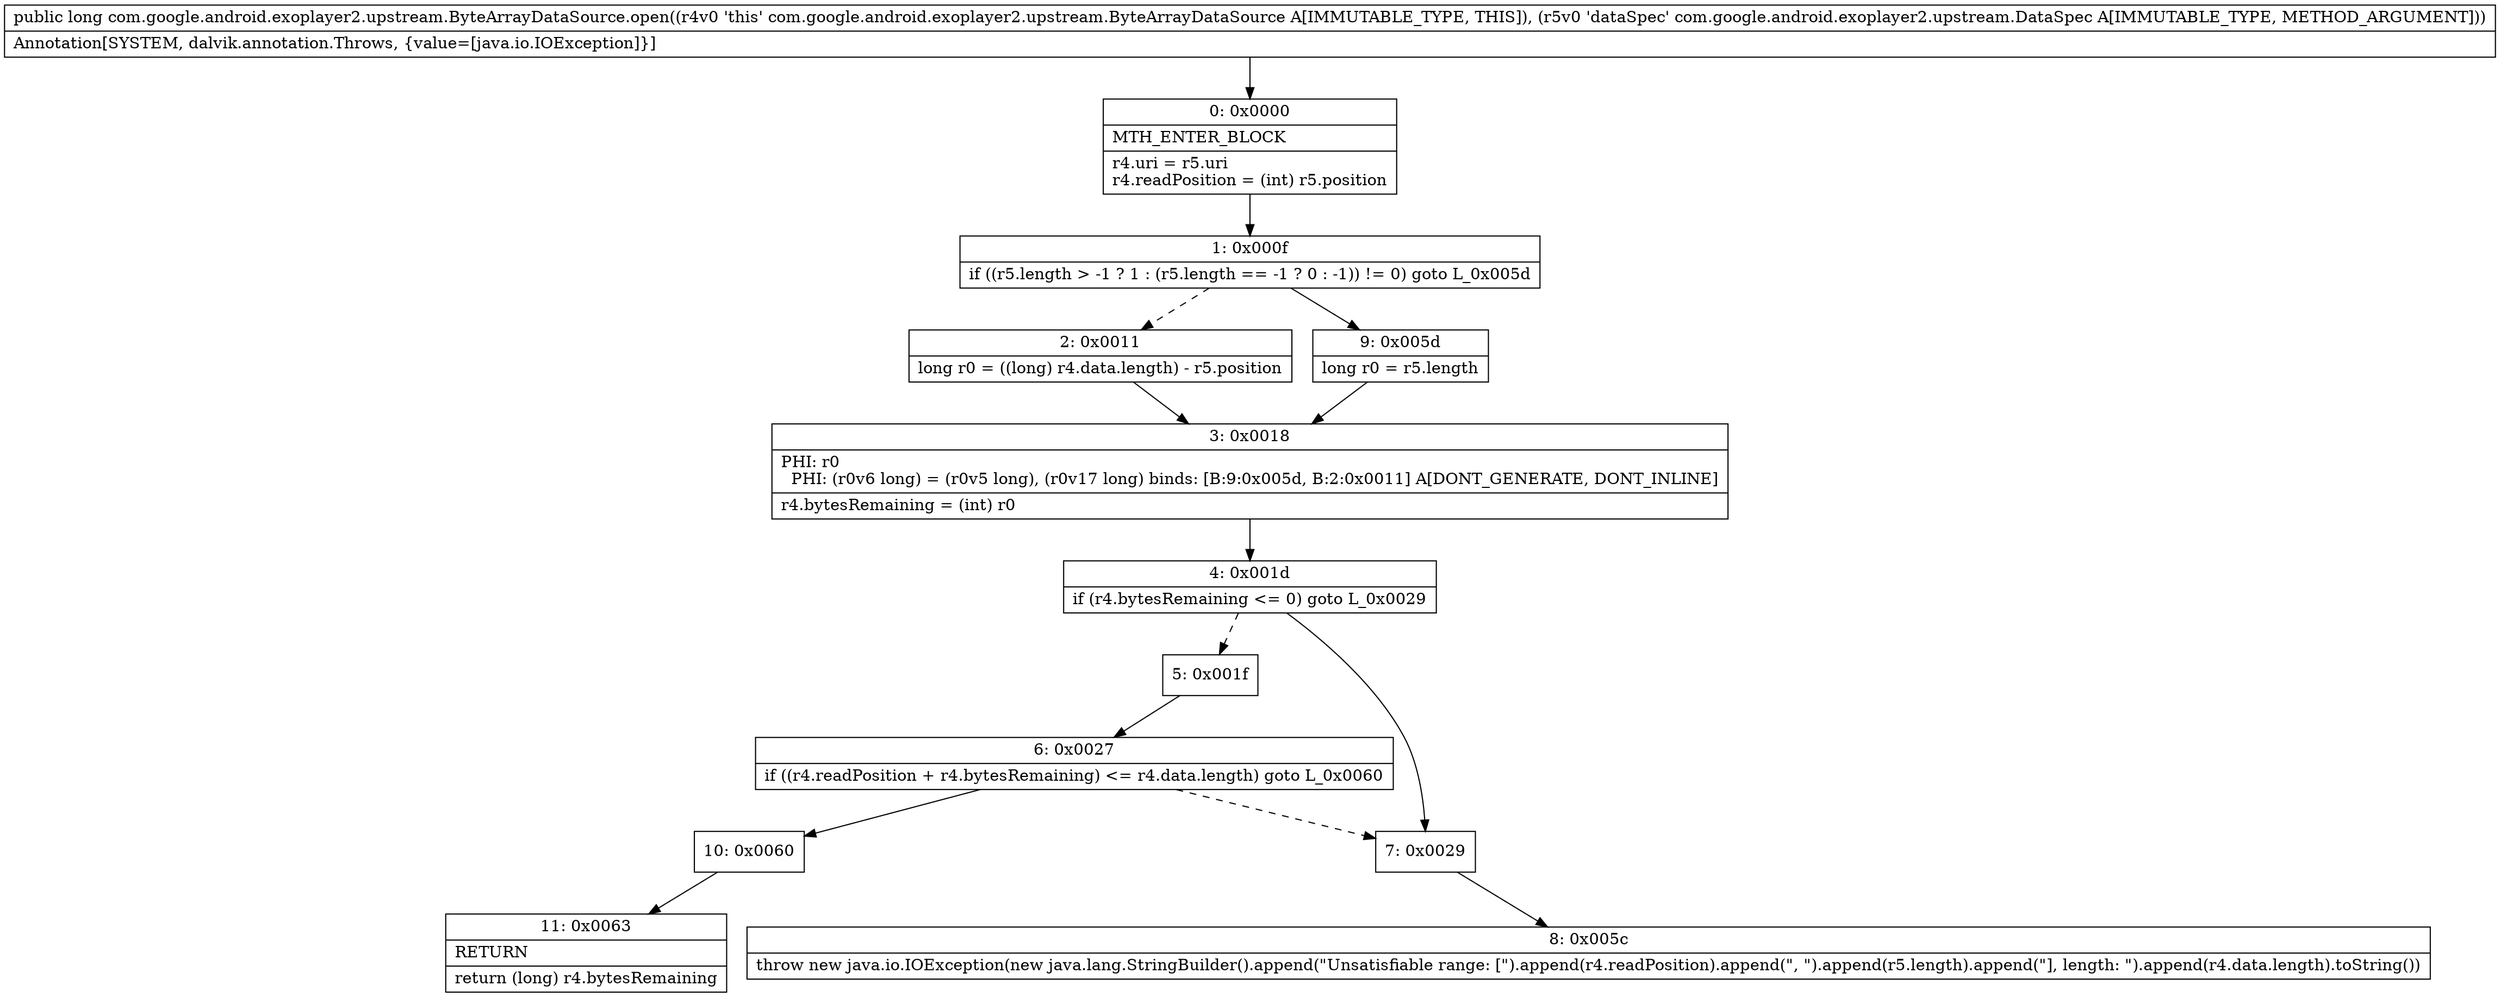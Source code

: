 digraph "CFG forcom.google.android.exoplayer2.upstream.ByteArrayDataSource.open(Lcom\/google\/android\/exoplayer2\/upstream\/DataSpec;)J" {
Node_0 [shape=record,label="{0\:\ 0x0000|MTH_ENTER_BLOCK\l|r4.uri = r5.uri\lr4.readPosition = (int) r5.position\l}"];
Node_1 [shape=record,label="{1\:\ 0x000f|if ((r5.length \> \-1 ? 1 : (r5.length == \-1 ? 0 : \-1)) != 0) goto L_0x005d\l}"];
Node_2 [shape=record,label="{2\:\ 0x0011|long r0 = ((long) r4.data.length) \- r5.position\l}"];
Node_3 [shape=record,label="{3\:\ 0x0018|PHI: r0 \l  PHI: (r0v6 long) = (r0v5 long), (r0v17 long) binds: [B:9:0x005d, B:2:0x0011] A[DONT_GENERATE, DONT_INLINE]\l|r4.bytesRemaining = (int) r0\l}"];
Node_4 [shape=record,label="{4\:\ 0x001d|if (r4.bytesRemaining \<= 0) goto L_0x0029\l}"];
Node_5 [shape=record,label="{5\:\ 0x001f}"];
Node_6 [shape=record,label="{6\:\ 0x0027|if ((r4.readPosition + r4.bytesRemaining) \<= r4.data.length) goto L_0x0060\l}"];
Node_7 [shape=record,label="{7\:\ 0x0029}"];
Node_8 [shape=record,label="{8\:\ 0x005c|throw new java.io.IOException(new java.lang.StringBuilder().append(\"Unsatisfiable range: [\").append(r4.readPosition).append(\", \").append(r5.length).append(\"], length: \").append(r4.data.length).toString())\l}"];
Node_9 [shape=record,label="{9\:\ 0x005d|long r0 = r5.length\l}"];
Node_10 [shape=record,label="{10\:\ 0x0060}"];
Node_11 [shape=record,label="{11\:\ 0x0063|RETURN\l|return (long) r4.bytesRemaining\l}"];
MethodNode[shape=record,label="{public long com.google.android.exoplayer2.upstream.ByteArrayDataSource.open((r4v0 'this' com.google.android.exoplayer2.upstream.ByteArrayDataSource A[IMMUTABLE_TYPE, THIS]), (r5v0 'dataSpec' com.google.android.exoplayer2.upstream.DataSpec A[IMMUTABLE_TYPE, METHOD_ARGUMENT]))  | Annotation[SYSTEM, dalvik.annotation.Throws, \{value=[java.io.IOException]\}]\l}"];
MethodNode -> Node_0;
Node_0 -> Node_1;
Node_1 -> Node_2[style=dashed];
Node_1 -> Node_9;
Node_2 -> Node_3;
Node_3 -> Node_4;
Node_4 -> Node_5[style=dashed];
Node_4 -> Node_7;
Node_5 -> Node_6;
Node_6 -> Node_7[style=dashed];
Node_6 -> Node_10;
Node_7 -> Node_8;
Node_9 -> Node_3;
Node_10 -> Node_11;
}

